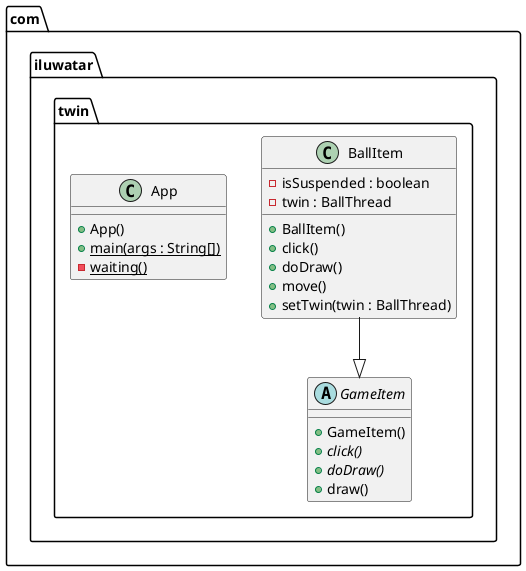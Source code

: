 @startuml
package com.iluwatar.twin {
  abstract class GameItem {
    + GameItem()
    + click() {abstract}
    + doDraw() {abstract}
    + draw()
  }
  class BallItem {
    - isSuspended : boolean
    - twin : BallThread
    + BallItem()
    + click()
    + doDraw()
    + move()
    + setTwin(twin : BallThread)
  }
  class App {
    + App()
    + main(args : String[]) {static}
    - waiting() {static}
  }
}
BallItem --|> GameItem 
@enduml